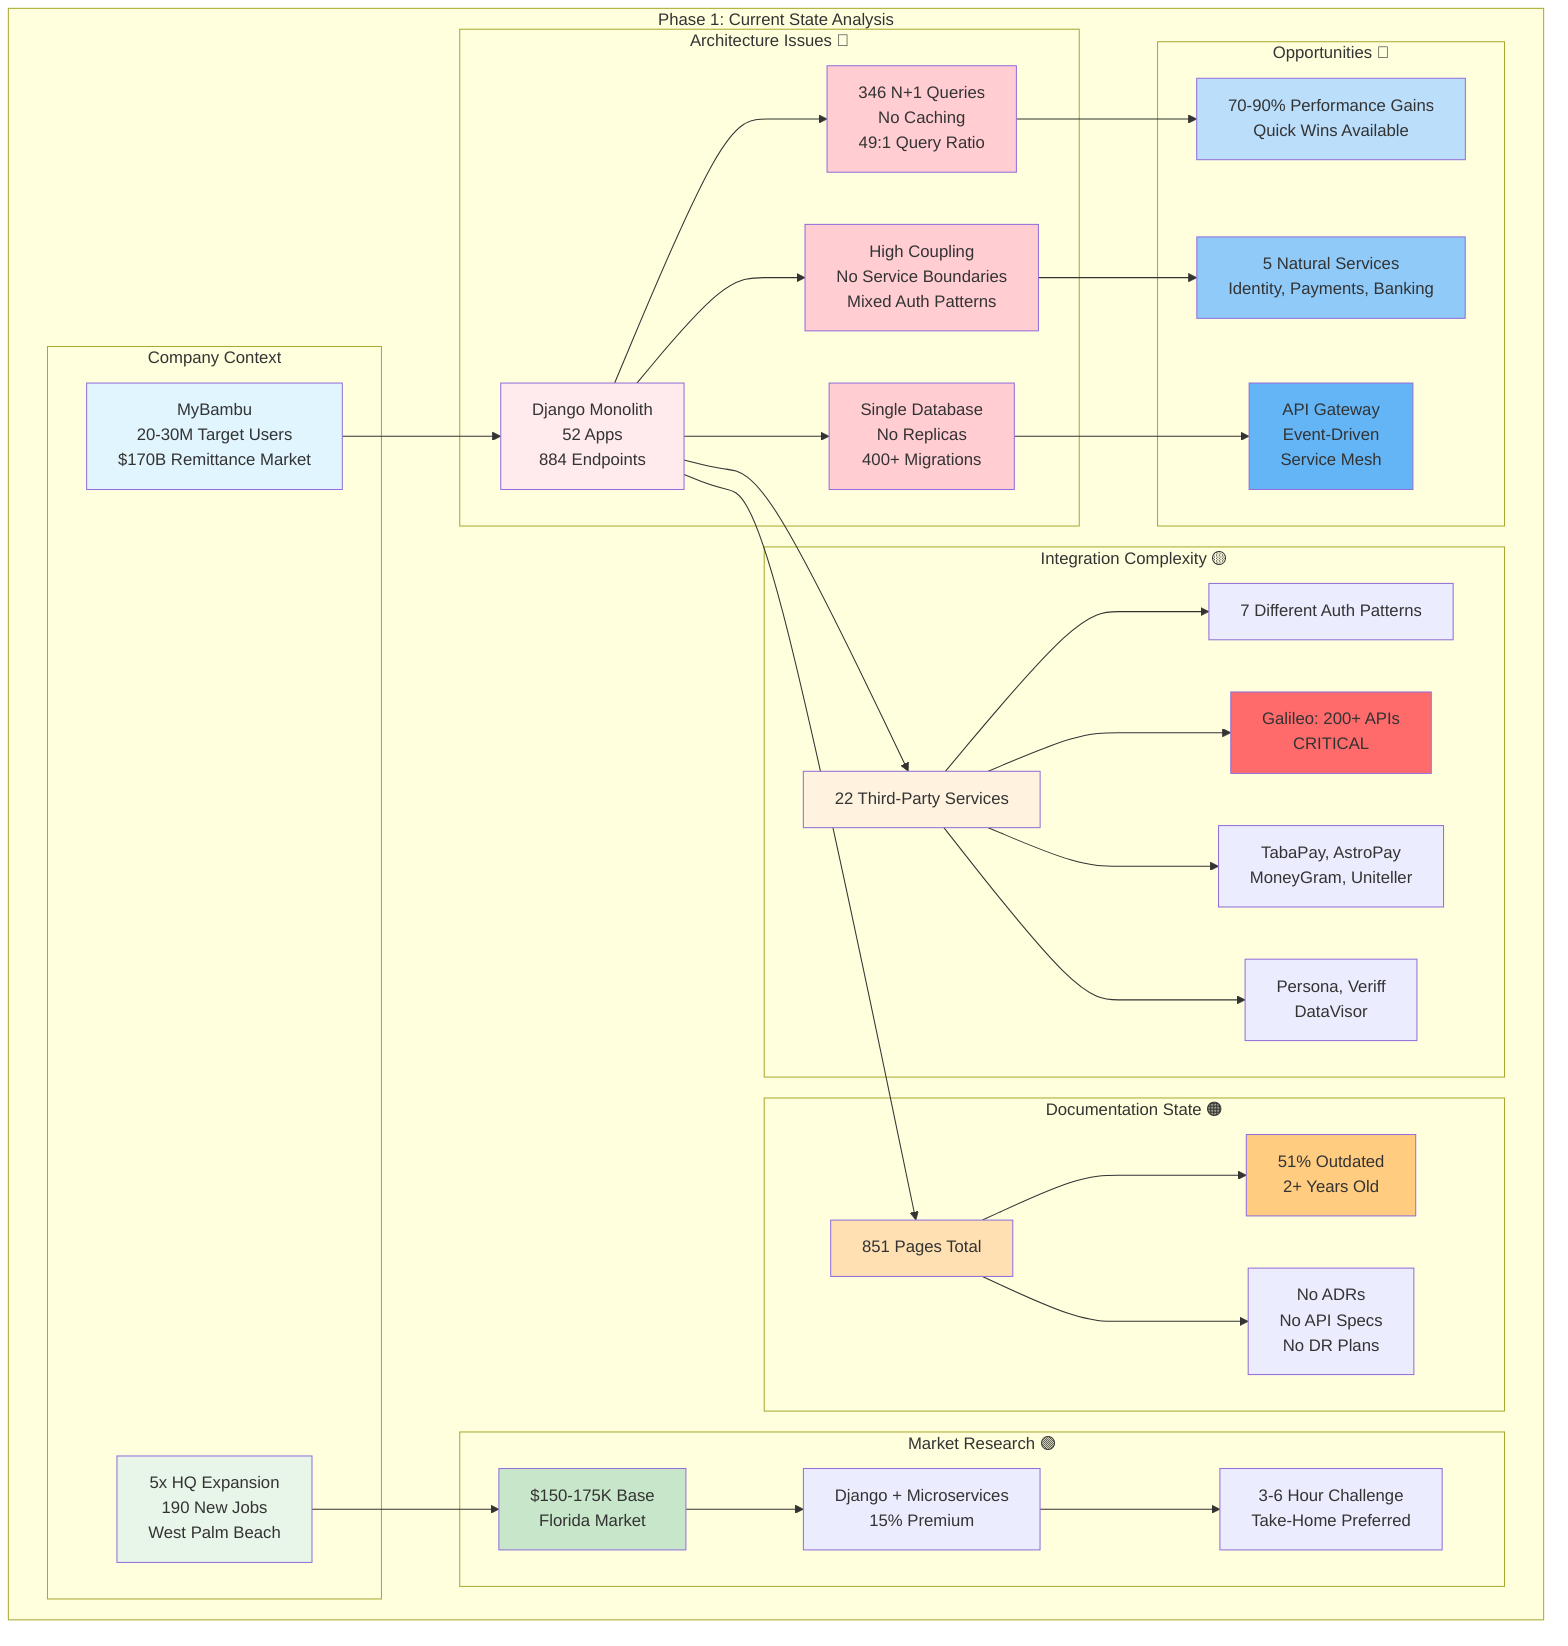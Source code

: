 graph TB
    subgraph "Phase 1: Current State Analysis"
        subgraph "Company Context"
            COMPANY[MyBambu<br/>20-30M Target Users<br/>$170B Remittance Market]
            GROWTH[5x HQ Expansion<br/>190 New Jobs<br/>West Palm Beach]
        end
        
        subgraph "Architecture Issues 🔴"
            MONO[Django Monolith<br/>52 Apps<br/>884 Endpoints]
            PERF[346 N+1 Queries<br/>No Caching<br/>49:1 Query Ratio]
            SCALE[Single Database<br/>No Replicas<br/>400+ Migrations]
            COUPLING[High Coupling<br/>No Service Boundaries<br/>Mixed Auth Patterns]
        end
        
        subgraph "Integration Complexity 🟡"
            INT22[22 Third-Party Services]
            INTAUTH[7 Different Auth Patterns]
            INTGAL[Galileo: 200+ APIs<br/>CRITICAL]
            INTPAY[TabaPay, AstroPay<br/>MoneyGram, Uniteller]
            INTKYC[Persona, Veriff<br/>DataVisor]
        end
        
        subgraph "Documentation State 🟠"
            DOCS[851 Pages Total]
            STALE[51% Outdated<br/>2+ Years Old]
            GAPS[No ADRs<br/>No API Specs<br/>No DR Plans]
        end
        
        subgraph "Market Research 🟢"
            SALARY[$150-175K Base<br/>Florida Market]
            SKILLS[Django + Microservices<br/>15% Premium]
            ASSESS[3-6 Hour Challenge<br/>Take-Home Preferred]
        end
        
        subgraph "Opportunities 🔵"
            QUICK[70-90% Performance Gains<br/>Quick Wins Available]
            EXTRACT[5 Natural Services<br/>Identity, Payments, Banking]
            MODERN[API Gateway<br/>Event-Driven<br/>Service Mesh]
        end
    end
    
    COMPANY --> MONO
    MONO --> PERF
    MONO --> SCALE
    MONO --> COUPLING
    
    MONO --> INT22
    INT22 --> INTAUTH
    INT22 --> INTGAL
    INT22 --> INTPAY
    INT22 --> INTKYC
    
    MONO --> DOCS
    DOCS --> STALE
    DOCS --> GAPS
    
    GROWTH --> SALARY
    SALARY --> SKILLS
    SKILLS --> ASSESS
    
    PERF --> QUICK
    COUPLING --> EXTRACT
    SCALE --> MODERN
    
    style COMPANY fill:#e1f5fe
    style GROWTH fill:#e8f5e9
    style MONO fill:#ffebee
    style PERF fill:#ffcdd2
    style SCALE fill:#ffcdd2
    style COUPLING fill:#ffcdd2
    style INT22 fill:#fff3e0
    style INTGAL fill:#ff6b6b
    style DOCS fill:#ffe0b2
    style STALE fill:#ffcc80
    style SALARY fill:#c8e6c9
    style QUICK fill:#bbdefb
    style EXTRACT fill:#90caf9
    style MODERN fill:#64b5f6